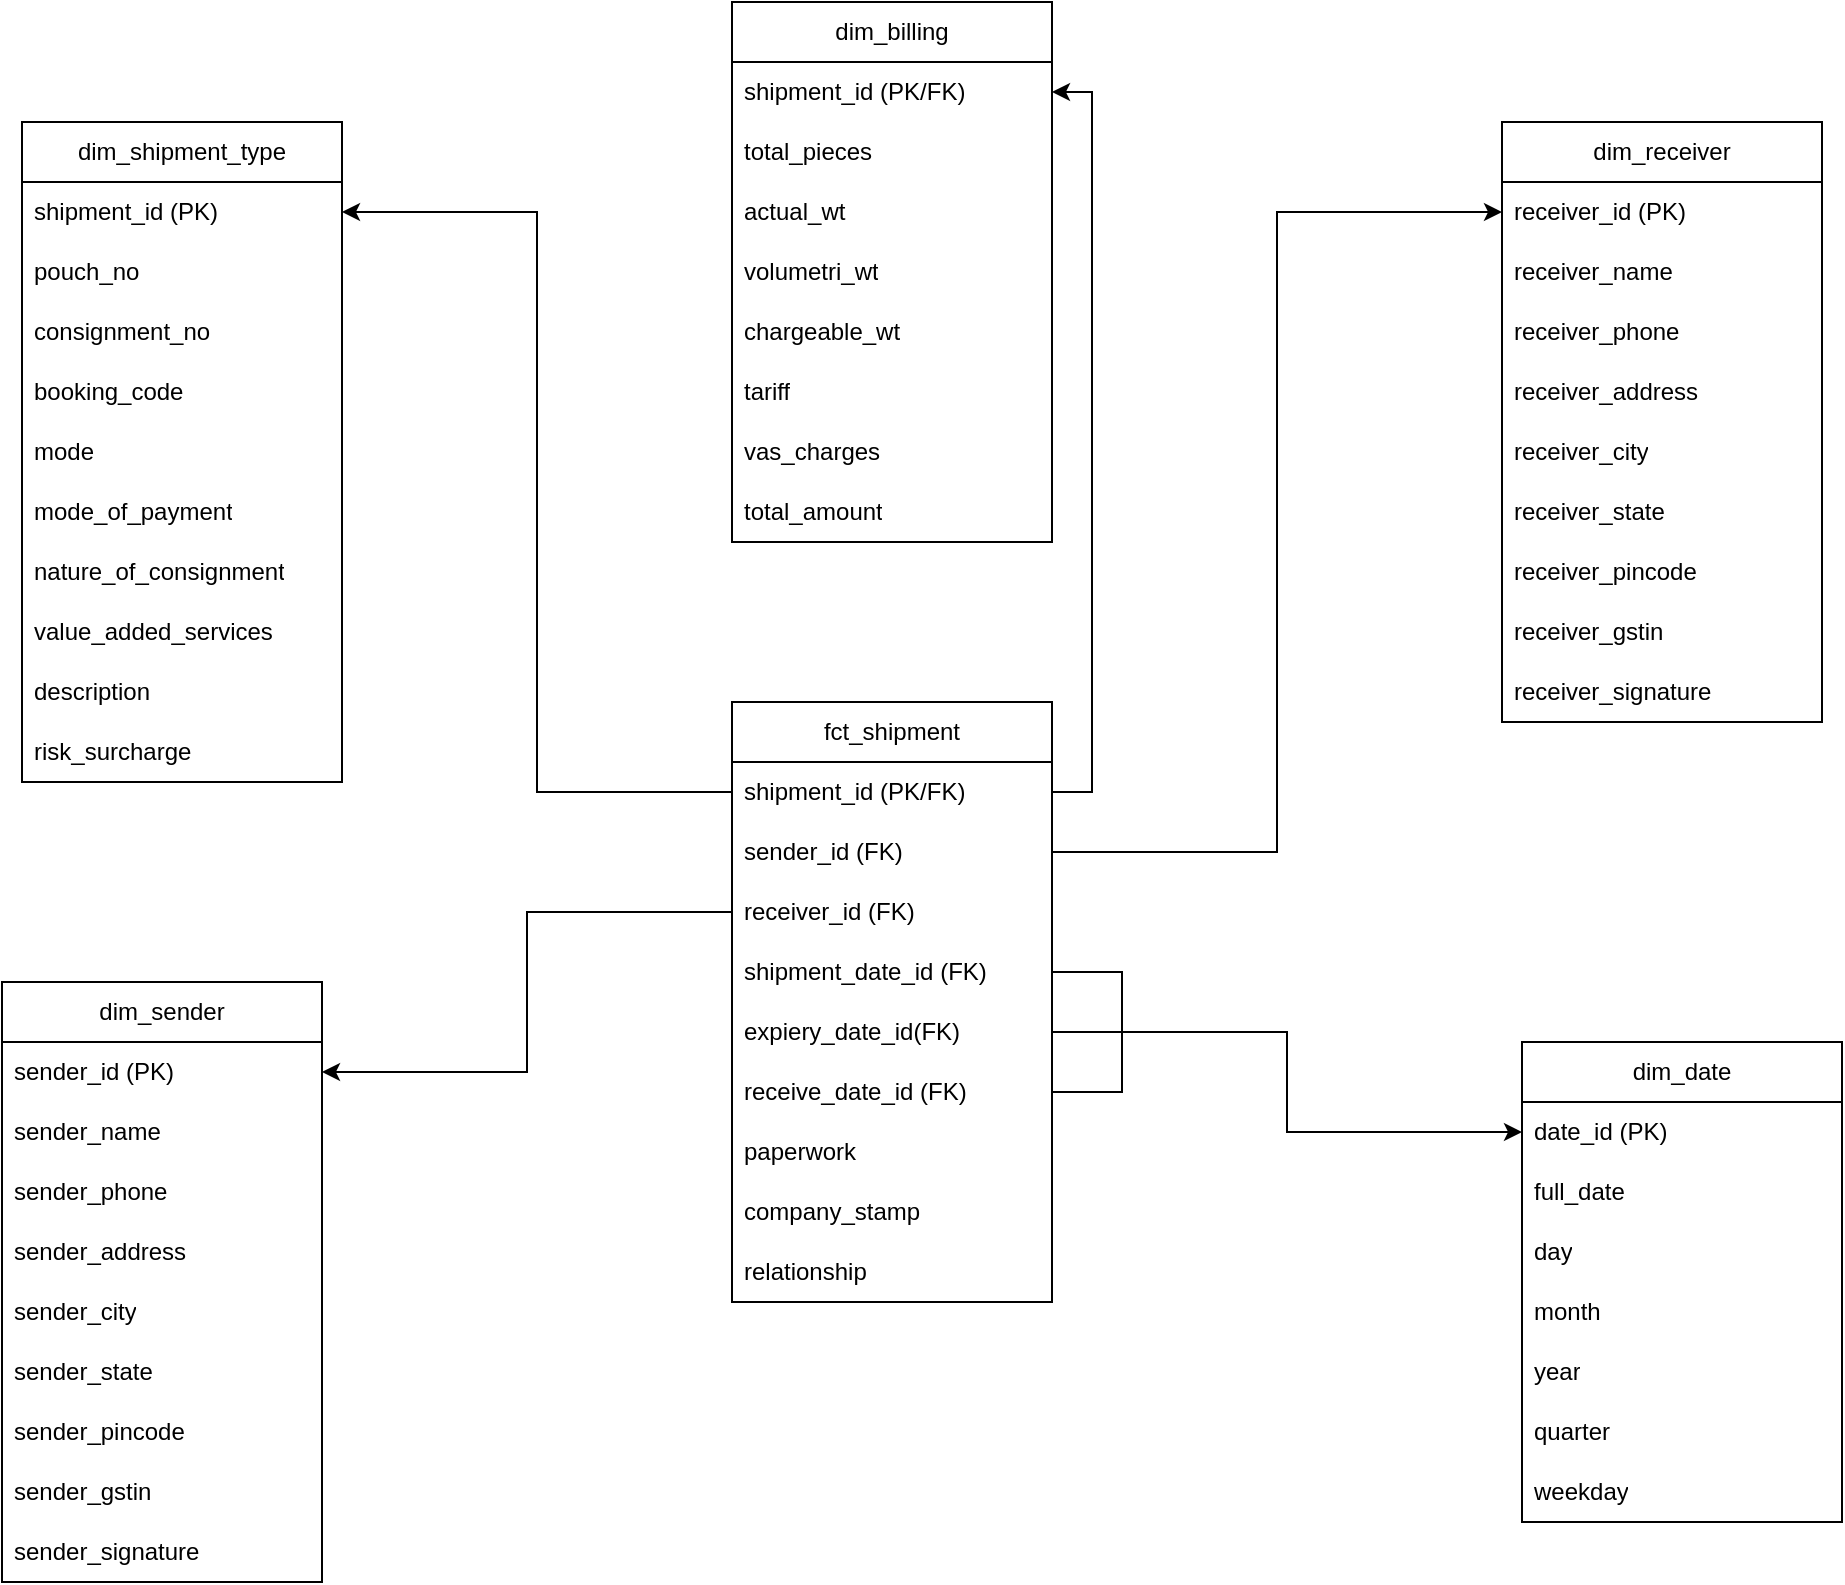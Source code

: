 <mxfile version="27.0.9">
  <diagram name="Page-1" id="ROKAgvtBz6ypiMLdrYcI">
    <mxGraphModel dx="1869" dy="1113" grid="1" gridSize="10" guides="1" tooltips="1" connect="1" arrows="1" fold="1" page="1" pageScale="1" pageWidth="1169" pageHeight="827" math="0" shadow="0">
      <root>
        <mxCell id="0" />
        <mxCell id="1" parent="0" />
        <mxCell id="c3ViC5ZBe8vCB3JdKWgE-110" value="fct_shipment" style="swimlane;fontStyle=0;childLayout=stackLayout;horizontal=1;startSize=30;horizontalStack=0;resizeParent=1;resizeParentMax=0;resizeLast=0;collapsible=1;marginBottom=0;whiteSpace=wrap;html=1;" vertex="1" parent="1">
          <mxGeometry x="489" y="383" width="160" height="300" as="geometry" />
        </mxCell>
        <mxCell id="c3ViC5ZBe8vCB3JdKWgE-111" value="shipment_id (PK/FK)" style="text;strokeColor=none;fillColor=none;align=left;verticalAlign=middle;spacingLeft=4;spacingRight=4;overflow=hidden;points=[[0,0.5],[1,0.5]];portConstraint=eastwest;rotatable=0;whiteSpace=wrap;html=1;" vertex="1" parent="c3ViC5ZBe8vCB3JdKWgE-110">
          <mxGeometry y="30" width="160" height="30" as="geometry" />
        </mxCell>
        <mxCell id="c3ViC5ZBe8vCB3JdKWgE-112" value="sender_id (FK)" style="text;strokeColor=none;fillColor=none;align=left;verticalAlign=middle;spacingLeft=4;spacingRight=4;overflow=hidden;points=[[0,0.5],[1,0.5]];portConstraint=eastwest;rotatable=0;whiteSpace=wrap;html=1;" vertex="1" parent="c3ViC5ZBe8vCB3JdKWgE-110">
          <mxGeometry y="60" width="160" height="30" as="geometry" />
        </mxCell>
        <mxCell id="c3ViC5ZBe8vCB3JdKWgE-113" value="receiver_id (FK)" style="text;strokeColor=none;fillColor=none;align=left;verticalAlign=middle;spacingLeft=4;spacingRight=4;overflow=hidden;points=[[0,0.5],[1,0.5]];portConstraint=eastwest;rotatable=0;whiteSpace=wrap;html=1;" vertex="1" parent="c3ViC5ZBe8vCB3JdKWgE-110">
          <mxGeometry y="90" width="160" height="30" as="geometry" />
        </mxCell>
        <mxCell id="c3ViC5ZBe8vCB3JdKWgE-114" value="shipment_date_id (FK)" style="text;strokeColor=none;fillColor=none;align=left;verticalAlign=middle;spacingLeft=4;spacingRight=4;overflow=hidden;points=[[0,0.5],[1,0.5]];portConstraint=eastwest;rotatable=0;whiteSpace=wrap;html=1;" vertex="1" parent="c3ViC5ZBe8vCB3JdKWgE-110">
          <mxGeometry y="120" width="160" height="30" as="geometry" />
        </mxCell>
        <mxCell id="c3ViC5ZBe8vCB3JdKWgE-115" value="expiery_date_id(FK)" style="text;strokeColor=none;fillColor=none;align=left;verticalAlign=middle;spacingLeft=4;spacingRight=4;overflow=hidden;points=[[0,0.5],[1,0.5]];portConstraint=eastwest;rotatable=0;whiteSpace=wrap;html=1;" vertex="1" parent="c3ViC5ZBe8vCB3JdKWgE-110">
          <mxGeometry y="150" width="160" height="30" as="geometry" />
        </mxCell>
        <mxCell id="c3ViC5ZBe8vCB3JdKWgE-116" value="receive_date_id&amp;nbsp;(FK)" style="text;strokeColor=none;fillColor=none;align=left;verticalAlign=middle;spacingLeft=4;spacingRight=4;overflow=hidden;points=[[0,0.5],[1,0.5]];portConstraint=eastwest;rotatable=0;whiteSpace=wrap;html=1;" vertex="1" parent="c3ViC5ZBe8vCB3JdKWgE-110">
          <mxGeometry y="180" width="160" height="30" as="geometry" />
        </mxCell>
        <mxCell id="c3ViC5ZBe8vCB3JdKWgE-117" value="paperwork" style="text;strokeColor=none;fillColor=none;align=left;verticalAlign=middle;spacingLeft=4;spacingRight=4;overflow=hidden;points=[[0,0.5],[1,0.5]];portConstraint=eastwest;rotatable=0;whiteSpace=wrap;html=1;" vertex="1" parent="c3ViC5ZBe8vCB3JdKWgE-110">
          <mxGeometry y="210" width="160" height="30" as="geometry" />
        </mxCell>
        <mxCell id="c3ViC5ZBe8vCB3JdKWgE-120" value="company_stamp" style="text;strokeColor=none;fillColor=none;align=left;verticalAlign=middle;spacingLeft=4;spacingRight=4;overflow=hidden;points=[[0,0.5],[1,0.5]];portConstraint=eastwest;rotatable=0;whiteSpace=wrap;html=1;" vertex="1" parent="c3ViC5ZBe8vCB3JdKWgE-110">
          <mxGeometry y="240" width="160" height="30" as="geometry" />
        </mxCell>
        <mxCell id="c3ViC5ZBe8vCB3JdKWgE-121" value="relationship" style="text;strokeColor=none;fillColor=none;align=left;verticalAlign=middle;spacingLeft=4;spacingRight=4;overflow=hidden;points=[[0,0.5],[1,0.5]];portConstraint=eastwest;rotatable=0;whiteSpace=wrap;html=1;" vertex="1" parent="c3ViC5ZBe8vCB3JdKWgE-110">
          <mxGeometry y="270" width="160" height="30" as="geometry" />
        </mxCell>
        <mxCell id="c3ViC5ZBe8vCB3JdKWgE-122" value="dim_billing" style="swimlane;fontStyle=0;childLayout=stackLayout;horizontal=1;startSize=30;horizontalStack=0;resizeParent=1;resizeParentMax=0;resizeLast=0;collapsible=1;marginBottom=0;whiteSpace=wrap;html=1;" vertex="1" parent="1">
          <mxGeometry x="489" y="33" width="160" height="270" as="geometry" />
        </mxCell>
        <mxCell id="c3ViC5ZBe8vCB3JdKWgE-123" value="shipment_id (PK/FK)" style="text;strokeColor=none;fillColor=none;align=left;verticalAlign=middle;spacingLeft=4;spacingRight=4;overflow=hidden;points=[[0,0.5],[1,0.5]];portConstraint=eastwest;rotatable=0;whiteSpace=wrap;html=1;" vertex="1" parent="c3ViC5ZBe8vCB3JdKWgE-122">
          <mxGeometry y="30" width="160" height="30" as="geometry" />
        </mxCell>
        <mxCell id="c3ViC5ZBe8vCB3JdKWgE-124" value="total_pieces" style="text;strokeColor=none;fillColor=none;align=left;verticalAlign=middle;spacingLeft=4;spacingRight=4;overflow=hidden;points=[[0,0.5],[1,0.5]];portConstraint=eastwest;rotatable=0;whiteSpace=wrap;html=1;" vertex="1" parent="c3ViC5ZBe8vCB3JdKWgE-122">
          <mxGeometry y="60" width="160" height="30" as="geometry" />
        </mxCell>
        <mxCell id="c3ViC5ZBe8vCB3JdKWgE-125" value="actual_wt" style="text;strokeColor=none;fillColor=none;align=left;verticalAlign=middle;spacingLeft=4;spacingRight=4;overflow=hidden;points=[[0,0.5],[1,0.5]];portConstraint=eastwest;rotatable=0;whiteSpace=wrap;html=1;" vertex="1" parent="c3ViC5ZBe8vCB3JdKWgE-122">
          <mxGeometry y="90" width="160" height="30" as="geometry" />
        </mxCell>
        <mxCell id="c3ViC5ZBe8vCB3JdKWgE-126" value="volumetri_wt" style="text;strokeColor=none;fillColor=none;align=left;verticalAlign=middle;spacingLeft=4;spacingRight=4;overflow=hidden;points=[[0,0.5],[1,0.5]];portConstraint=eastwest;rotatable=0;whiteSpace=wrap;html=1;" vertex="1" parent="c3ViC5ZBe8vCB3JdKWgE-122">
          <mxGeometry y="120" width="160" height="30" as="geometry" />
        </mxCell>
        <mxCell id="c3ViC5ZBe8vCB3JdKWgE-127" value="chargeable_wt" style="text;strokeColor=none;fillColor=none;align=left;verticalAlign=middle;spacingLeft=4;spacingRight=4;overflow=hidden;points=[[0,0.5],[1,0.5]];portConstraint=eastwest;rotatable=0;whiteSpace=wrap;html=1;" vertex="1" parent="c3ViC5ZBe8vCB3JdKWgE-122">
          <mxGeometry y="150" width="160" height="30" as="geometry" />
        </mxCell>
        <mxCell id="c3ViC5ZBe8vCB3JdKWgE-128" value="tariff" style="text;strokeColor=none;fillColor=none;align=left;verticalAlign=middle;spacingLeft=4;spacingRight=4;overflow=hidden;points=[[0,0.5],[1,0.5]];portConstraint=eastwest;rotatable=0;whiteSpace=wrap;html=1;" vertex="1" parent="c3ViC5ZBe8vCB3JdKWgE-122">
          <mxGeometry y="180" width="160" height="30" as="geometry" />
        </mxCell>
        <mxCell id="c3ViC5ZBe8vCB3JdKWgE-129" value="vas_charges" style="text;strokeColor=none;fillColor=none;align=left;verticalAlign=middle;spacingLeft=4;spacingRight=4;overflow=hidden;points=[[0,0.5],[1,0.5]];portConstraint=eastwest;rotatable=0;whiteSpace=wrap;html=1;" vertex="1" parent="c3ViC5ZBe8vCB3JdKWgE-122">
          <mxGeometry y="210" width="160" height="30" as="geometry" />
        </mxCell>
        <mxCell id="c3ViC5ZBe8vCB3JdKWgE-130" value="total_amount" style="text;strokeColor=none;fillColor=none;align=left;verticalAlign=middle;spacingLeft=4;spacingRight=4;overflow=hidden;points=[[0,0.5],[1,0.5]];portConstraint=eastwest;rotatable=0;whiteSpace=wrap;html=1;" vertex="1" parent="c3ViC5ZBe8vCB3JdKWgE-122">
          <mxGeometry y="240" width="160" height="30" as="geometry" />
        </mxCell>
        <mxCell id="c3ViC5ZBe8vCB3JdKWgE-131" value="dim_shipment_type" style="swimlane;fontStyle=0;childLayout=stackLayout;horizontal=1;startSize=30;horizontalStack=0;resizeParent=1;resizeParentMax=0;resizeLast=0;collapsible=1;marginBottom=0;whiteSpace=wrap;html=1;" vertex="1" parent="1">
          <mxGeometry x="134" y="93" width="160" height="330" as="geometry" />
        </mxCell>
        <mxCell id="c3ViC5ZBe8vCB3JdKWgE-132" value="shipment_id (PK)" style="text;strokeColor=none;fillColor=none;align=left;verticalAlign=middle;spacingLeft=4;spacingRight=4;overflow=hidden;points=[[0,0.5],[1,0.5]];portConstraint=eastwest;rotatable=0;whiteSpace=wrap;html=1;" vertex="1" parent="c3ViC5ZBe8vCB3JdKWgE-131">
          <mxGeometry y="30" width="160" height="30" as="geometry" />
        </mxCell>
        <mxCell id="c3ViC5ZBe8vCB3JdKWgE-133" value="pouch_no" style="text;strokeColor=none;fillColor=none;align=left;verticalAlign=middle;spacingLeft=4;spacingRight=4;overflow=hidden;points=[[0,0.5],[1,0.5]];portConstraint=eastwest;rotatable=0;whiteSpace=wrap;html=1;" vertex="1" parent="c3ViC5ZBe8vCB3JdKWgE-131">
          <mxGeometry y="60" width="160" height="30" as="geometry" />
        </mxCell>
        <mxCell id="c3ViC5ZBe8vCB3JdKWgE-134" value="consignment_no" style="text;strokeColor=none;fillColor=none;align=left;verticalAlign=middle;spacingLeft=4;spacingRight=4;overflow=hidden;points=[[0,0.5],[1,0.5]];portConstraint=eastwest;rotatable=0;whiteSpace=wrap;html=1;" vertex="1" parent="c3ViC5ZBe8vCB3JdKWgE-131">
          <mxGeometry y="90" width="160" height="30" as="geometry" />
        </mxCell>
        <mxCell id="c3ViC5ZBe8vCB3JdKWgE-135" value="booking_code" style="text;strokeColor=none;fillColor=none;align=left;verticalAlign=middle;spacingLeft=4;spacingRight=4;overflow=hidden;points=[[0,0.5],[1,0.5]];portConstraint=eastwest;rotatable=0;whiteSpace=wrap;html=1;" vertex="1" parent="c3ViC5ZBe8vCB3JdKWgE-131">
          <mxGeometry y="120" width="160" height="30" as="geometry" />
        </mxCell>
        <mxCell id="c3ViC5ZBe8vCB3JdKWgE-136" value="mode" style="text;strokeColor=none;fillColor=none;align=left;verticalAlign=middle;spacingLeft=4;spacingRight=4;overflow=hidden;points=[[0,0.5],[1,0.5]];portConstraint=eastwest;rotatable=0;whiteSpace=wrap;html=1;" vertex="1" parent="c3ViC5ZBe8vCB3JdKWgE-131">
          <mxGeometry y="150" width="160" height="30" as="geometry" />
        </mxCell>
        <mxCell id="c3ViC5ZBe8vCB3JdKWgE-137" value="mode_of_payment" style="text;strokeColor=none;fillColor=none;align=left;verticalAlign=middle;spacingLeft=4;spacingRight=4;overflow=hidden;points=[[0,0.5],[1,0.5]];portConstraint=eastwest;rotatable=0;whiteSpace=wrap;html=1;" vertex="1" parent="c3ViC5ZBe8vCB3JdKWgE-131">
          <mxGeometry y="180" width="160" height="30" as="geometry" />
        </mxCell>
        <mxCell id="c3ViC5ZBe8vCB3JdKWgE-138" value="nature_of_consignment" style="text;strokeColor=none;fillColor=none;align=left;verticalAlign=middle;spacingLeft=4;spacingRight=4;overflow=hidden;points=[[0,0.5],[1,0.5]];portConstraint=eastwest;rotatable=0;whiteSpace=wrap;html=1;" vertex="1" parent="c3ViC5ZBe8vCB3JdKWgE-131">
          <mxGeometry y="210" width="160" height="30" as="geometry" />
        </mxCell>
        <mxCell id="c3ViC5ZBe8vCB3JdKWgE-139" value="value_added_services" style="text;strokeColor=none;fillColor=none;align=left;verticalAlign=middle;spacingLeft=4;spacingRight=4;overflow=hidden;points=[[0,0.5],[1,0.5]];portConstraint=eastwest;rotatable=0;whiteSpace=wrap;html=1;" vertex="1" parent="c3ViC5ZBe8vCB3JdKWgE-131">
          <mxGeometry y="240" width="160" height="30" as="geometry" />
        </mxCell>
        <mxCell id="c3ViC5ZBe8vCB3JdKWgE-140" value="description" style="text;strokeColor=none;fillColor=none;align=left;verticalAlign=middle;spacingLeft=4;spacingRight=4;overflow=hidden;points=[[0,0.5],[1,0.5]];portConstraint=eastwest;rotatable=0;whiteSpace=wrap;html=1;" vertex="1" parent="c3ViC5ZBe8vCB3JdKWgE-131">
          <mxGeometry y="270" width="160" height="30" as="geometry" />
        </mxCell>
        <mxCell id="c3ViC5ZBe8vCB3JdKWgE-141" value="risk_surcharge" style="text;strokeColor=none;fillColor=none;align=left;verticalAlign=middle;spacingLeft=4;spacingRight=4;overflow=hidden;points=[[0,0.5],[1,0.5]];portConstraint=eastwest;rotatable=0;whiteSpace=wrap;html=1;" vertex="1" parent="c3ViC5ZBe8vCB3JdKWgE-131">
          <mxGeometry y="300" width="160" height="30" as="geometry" />
        </mxCell>
        <mxCell id="c3ViC5ZBe8vCB3JdKWgE-142" value="dim_sender" style="swimlane;fontStyle=0;childLayout=stackLayout;horizontal=1;startSize=30;horizontalStack=0;resizeParent=1;resizeParentMax=0;resizeLast=0;collapsible=1;marginBottom=0;whiteSpace=wrap;html=1;" vertex="1" parent="1">
          <mxGeometry x="124" y="523" width="160" height="300" as="geometry" />
        </mxCell>
        <mxCell id="c3ViC5ZBe8vCB3JdKWgE-143" value="sender_id (PK)" style="text;strokeColor=none;fillColor=none;align=left;verticalAlign=middle;spacingLeft=4;spacingRight=4;overflow=hidden;points=[[0,0.5],[1,0.5]];portConstraint=eastwest;rotatable=0;whiteSpace=wrap;html=1;" vertex="1" parent="c3ViC5ZBe8vCB3JdKWgE-142">
          <mxGeometry y="30" width="160" height="30" as="geometry" />
        </mxCell>
        <mxCell id="c3ViC5ZBe8vCB3JdKWgE-144" value="sender_name" style="text;strokeColor=none;fillColor=none;align=left;verticalAlign=middle;spacingLeft=4;spacingRight=4;overflow=hidden;points=[[0,0.5],[1,0.5]];portConstraint=eastwest;rotatable=0;whiteSpace=wrap;html=1;" vertex="1" parent="c3ViC5ZBe8vCB3JdKWgE-142">
          <mxGeometry y="60" width="160" height="30" as="geometry" />
        </mxCell>
        <mxCell id="c3ViC5ZBe8vCB3JdKWgE-145" value="sender_phone" style="text;strokeColor=none;fillColor=none;align=left;verticalAlign=middle;spacingLeft=4;spacingRight=4;overflow=hidden;points=[[0,0.5],[1,0.5]];portConstraint=eastwest;rotatable=0;whiteSpace=wrap;html=1;" vertex="1" parent="c3ViC5ZBe8vCB3JdKWgE-142">
          <mxGeometry y="90" width="160" height="30" as="geometry" />
        </mxCell>
        <mxCell id="c3ViC5ZBe8vCB3JdKWgE-146" value="sender_address" style="text;strokeColor=none;fillColor=none;align=left;verticalAlign=middle;spacingLeft=4;spacingRight=4;overflow=hidden;points=[[0,0.5],[1,0.5]];portConstraint=eastwest;rotatable=0;whiteSpace=wrap;html=1;" vertex="1" parent="c3ViC5ZBe8vCB3JdKWgE-142">
          <mxGeometry y="120" width="160" height="30" as="geometry" />
        </mxCell>
        <mxCell id="c3ViC5ZBe8vCB3JdKWgE-147" value="sender_city" style="text;strokeColor=none;fillColor=none;align=left;verticalAlign=middle;spacingLeft=4;spacingRight=4;overflow=hidden;points=[[0,0.5],[1,0.5]];portConstraint=eastwest;rotatable=0;whiteSpace=wrap;html=1;" vertex="1" parent="c3ViC5ZBe8vCB3JdKWgE-142">
          <mxGeometry y="150" width="160" height="30" as="geometry" />
        </mxCell>
        <mxCell id="c3ViC5ZBe8vCB3JdKWgE-148" value="sender_state" style="text;strokeColor=none;fillColor=none;align=left;verticalAlign=middle;spacingLeft=4;spacingRight=4;overflow=hidden;points=[[0,0.5],[1,0.5]];portConstraint=eastwest;rotatable=0;whiteSpace=wrap;html=1;" vertex="1" parent="c3ViC5ZBe8vCB3JdKWgE-142">
          <mxGeometry y="180" width="160" height="30" as="geometry" />
        </mxCell>
        <mxCell id="c3ViC5ZBe8vCB3JdKWgE-149" value="sender_pincode" style="text;strokeColor=none;fillColor=none;align=left;verticalAlign=middle;spacingLeft=4;spacingRight=4;overflow=hidden;points=[[0,0.5],[1,0.5]];portConstraint=eastwest;rotatable=0;whiteSpace=wrap;html=1;" vertex="1" parent="c3ViC5ZBe8vCB3JdKWgE-142">
          <mxGeometry y="210" width="160" height="30" as="geometry" />
        </mxCell>
        <mxCell id="c3ViC5ZBe8vCB3JdKWgE-150" value="sender_gstin" style="text;strokeColor=none;fillColor=none;align=left;verticalAlign=middle;spacingLeft=4;spacingRight=4;overflow=hidden;points=[[0,0.5],[1,0.5]];portConstraint=eastwest;rotatable=0;whiteSpace=wrap;html=1;" vertex="1" parent="c3ViC5ZBe8vCB3JdKWgE-142">
          <mxGeometry y="240" width="160" height="30" as="geometry" />
        </mxCell>
        <mxCell id="c3ViC5ZBe8vCB3JdKWgE-118" value="sender_signature" style="text;strokeColor=none;fillColor=none;align=left;verticalAlign=middle;spacingLeft=4;spacingRight=4;overflow=hidden;points=[[0,0.5],[1,0.5]];portConstraint=eastwest;rotatable=0;whiteSpace=wrap;html=1;" vertex="1" parent="c3ViC5ZBe8vCB3JdKWgE-142">
          <mxGeometry y="270" width="160" height="30" as="geometry" />
        </mxCell>
        <mxCell id="c3ViC5ZBe8vCB3JdKWgE-151" value="dim_receiver" style="swimlane;fontStyle=0;childLayout=stackLayout;horizontal=1;startSize=30;horizontalStack=0;resizeParent=1;resizeParentMax=0;resizeLast=0;collapsible=1;marginBottom=0;whiteSpace=wrap;html=1;" vertex="1" parent="1">
          <mxGeometry x="874" y="93" width="160" height="300" as="geometry" />
        </mxCell>
        <mxCell id="c3ViC5ZBe8vCB3JdKWgE-152" value="receiver_id (PK)" style="text;strokeColor=none;fillColor=none;align=left;verticalAlign=middle;spacingLeft=4;spacingRight=4;overflow=hidden;points=[[0,0.5],[1,0.5]];portConstraint=eastwest;rotatable=0;whiteSpace=wrap;html=1;" vertex="1" parent="c3ViC5ZBe8vCB3JdKWgE-151">
          <mxGeometry y="30" width="160" height="30" as="geometry" />
        </mxCell>
        <mxCell id="c3ViC5ZBe8vCB3JdKWgE-153" value="receiver_name" style="text;strokeColor=none;fillColor=none;align=left;verticalAlign=middle;spacingLeft=4;spacingRight=4;overflow=hidden;points=[[0,0.5],[1,0.5]];portConstraint=eastwest;rotatable=0;whiteSpace=wrap;html=1;" vertex="1" parent="c3ViC5ZBe8vCB3JdKWgE-151">
          <mxGeometry y="60" width="160" height="30" as="geometry" />
        </mxCell>
        <mxCell id="c3ViC5ZBe8vCB3JdKWgE-154" value="receiver_phone" style="text;strokeColor=none;fillColor=none;align=left;verticalAlign=middle;spacingLeft=4;spacingRight=4;overflow=hidden;points=[[0,0.5],[1,0.5]];portConstraint=eastwest;rotatable=0;whiteSpace=wrap;html=1;" vertex="1" parent="c3ViC5ZBe8vCB3JdKWgE-151">
          <mxGeometry y="90" width="160" height="30" as="geometry" />
        </mxCell>
        <mxCell id="c3ViC5ZBe8vCB3JdKWgE-155" value="receiver_address" style="text;strokeColor=none;fillColor=none;align=left;verticalAlign=middle;spacingLeft=4;spacingRight=4;overflow=hidden;points=[[0,0.5],[1,0.5]];portConstraint=eastwest;rotatable=0;whiteSpace=wrap;html=1;" vertex="1" parent="c3ViC5ZBe8vCB3JdKWgE-151">
          <mxGeometry y="120" width="160" height="30" as="geometry" />
        </mxCell>
        <mxCell id="c3ViC5ZBe8vCB3JdKWgE-156" value="receiver_city" style="text;strokeColor=none;fillColor=none;align=left;verticalAlign=middle;spacingLeft=4;spacingRight=4;overflow=hidden;points=[[0,0.5],[1,0.5]];portConstraint=eastwest;rotatable=0;whiteSpace=wrap;html=1;" vertex="1" parent="c3ViC5ZBe8vCB3JdKWgE-151">
          <mxGeometry y="150" width="160" height="30" as="geometry" />
        </mxCell>
        <mxCell id="c3ViC5ZBe8vCB3JdKWgE-157" value="receiver_state" style="text;strokeColor=none;fillColor=none;align=left;verticalAlign=middle;spacingLeft=4;spacingRight=4;overflow=hidden;points=[[0,0.5],[1,0.5]];portConstraint=eastwest;rotatable=0;whiteSpace=wrap;html=1;" vertex="1" parent="c3ViC5ZBe8vCB3JdKWgE-151">
          <mxGeometry y="180" width="160" height="30" as="geometry" />
        </mxCell>
        <mxCell id="c3ViC5ZBe8vCB3JdKWgE-158" value="receiver_pincode" style="text;strokeColor=none;fillColor=none;align=left;verticalAlign=middle;spacingLeft=4;spacingRight=4;overflow=hidden;points=[[0,0.5],[1,0.5]];portConstraint=eastwest;rotatable=0;whiteSpace=wrap;html=1;" vertex="1" parent="c3ViC5ZBe8vCB3JdKWgE-151">
          <mxGeometry y="210" width="160" height="30" as="geometry" />
        </mxCell>
        <mxCell id="c3ViC5ZBe8vCB3JdKWgE-159" value="receiver_gstin" style="text;strokeColor=none;fillColor=none;align=left;verticalAlign=middle;spacingLeft=4;spacingRight=4;overflow=hidden;points=[[0,0.5],[1,0.5]];portConstraint=eastwest;rotatable=0;whiteSpace=wrap;html=1;" vertex="1" parent="c3ViC5ZBe8vCB3JdKWgE-151">
          <mxGeometry y="240" width="160" height="30" as="geometry" />
        </mxCell>
        <mxCell id="c3ViC5ZBe8vCB3JdKWgE-119" value="receiver_signature" style="text;strokeColor=none;fillColor=none;align=left;verticalAlign=middle;spacingLeft=4;spacingRight=4;overflow=hidden;points=[[0,0.5],[1,0.5]];portConstraint=eastwest;rotatable=0;whiteSpace=wrap;html=1;" vertex="1" parent="c3ViC5ZBe8vCB3JdKWgE-151">
          <mxGeometry y="270" width="160" height="30" as="geometry" />
        </mxCell>
        <mxCell id="c3ViC5ZBe8vCB3JdKWgE-160" value="dim_date" style="swimlane;fontStyle=0;childLayout=stackLayout;horizontal=1;startSize=30;horizontalStack=0;resizeParent=1;resizeParentMax=0;resizeLast=0;collapsible=1;marginBottom=0;whiteSpace=wrap;html=1;" vertex="1" parent="1">
          <mxGeometry x="884" y="553" width="160" height="240" as="geometry" />
        </mxCell>
        <mxCell id="c3ViC5ZBe8vCB3JdKWgE-161" value="date_id (PK)" style="text;strokeColor=none;fillColor=none;align=left;verticalAlign=middle;spacingLeft=4;spacingRight=4;overflow=hidden;points=[[0,0.5],[1,0.5]];portConstraint=eastwest;rotatable=0;whiteSpace=wrap;html=1;" vertex="1" parent="c3ViC5ZBe8vCB3JdKWgE-160">
          <mxGeometry y="30" width="160" height="30" as="geometry" />
        </mxCell>
        <mxCell id="c3ViC5ZBe8vCB3JdKWgE-162" value="full_date" style="text;strokeColor=none;fillColor=none;align=left;verticalAlign=middle;spacingLeft=4;spacingRight=4;overflow=hidden;points=[[0,0.5],[1,0.5]];portConstraint=eastwest;rotatable=0;whiteSpace=wrap;html=1;" vertex="1" parent="c3ViC5ZBe8vCB3JdKWgE-160">
          <mxGeometry y="60" width="160" height="30" as="geometry" />
        </mxCell>
        <mxCell id="c3ViC5ZBe8vCB3JdKWgE-163" value="day" style="text;strokeColor=none;fillColor=none;align=left;verticalAlign=middle;spacingLeft=4;spacingRight=4;overflow=hidden;points=[[0,0.5],[1,0.5]];portConstraint=eastwest;rotatable=0;whiteSpace=wrap;html=1;" vertex="1" parent="c3ViC5ZBe8vCB3JdKWgE-160">
          <mxGeometry y="90" width="160" height="30" as="geometry" />
        </mxCell>
        <mxCell id="c3ViC5ZBe8vCB3JdKWgE-164" value="month" style="text;strokeColor=none;fillColor=none;align=left;verticalAlign=middle;spacingLeft=4;spacingRight=4;overflow=hidden;points=[[0,0.5],[1,0.5]];portConstraint=eastwest;rotatable=0;whiteSpace=wrap;html=1;" vertex="1" parent="c3ViC5ZBe8vCB3JdKWgE-160">
          <mxGeometry y="120" width="160" height="30" as="geometry" />
        </mxCell>
        <mxCell id="c3ViC5ZBe8vCB3JdKWgE-165" value="year" style="text;strokeColor=none;fillColor=none;align=left;verticalAlign=middle;spacingLeft=4;spacingRight=4;overflow=hidden;points=[[0,0.5],[1,0.5]];portConstraint=eastwest;rotatable=0;whiteSpace=wrap;html=1;" vertex="1" parent="c3ViC5ZBe8vCB3JdKWgE-160">
          <mxGeometry y="150" width="160" height="30" as="geometry" />
        </mxCell>
        <mxCell id="c3ViC5ZBe8vCB3JdKWgE-166" value="quarter" style="text;strokeColor=none;fillColor=none;align=left;verticalAlign=middle;spacingLeft=4;spacingRight=4;overflow=hidden;points=[[0,0.5],[1,0.5]];portConstraint=eastwest;rotatable=0;whiteSpace=wrap;html=1;" vertex="1" parent="c3ViC5ZBe8vCB3JdKWgE-160">
          <mxGeometry y="180" width="160" height="30" as="geometry" />
        </mxCell>
        <mxCell id="c3ViC5ZBe8vCB3JdKWgE-167" value="weekday" style="text;strokeColor=none;fillColor=none;align=left;verticalAlign=middle;spacingLeft=4;spacingRight=4;overflow=hidden;points=[[0,0.5],[1,0.5]];portConstraint=eastwest;rotatable=0;whiteSpace=wrap;html=1;" vertex="1" parent="c3ViC5ZBe8vCB3JdKWgE-160">
          <mxGeometry y="210" width="160" height="30" as="geometry" />
        </mxCell>
        <mxCell id="c3ViC5ZBe8vCB3JdKWgE-168" style="edgeStyle=orthogonalEdgeStyle;rounded=0;orthogonalLoop=1;jettySize=auto;html=1;exitX=0;exitY=0.5;exitDx=0;exitDy=0;entryX=1;entryY=0.5;entryDx=0;entryDy=0;" edge="1" parent="1" source="c3ViC5ZBe8vCB3JdKWgE-111" target="c3ViC5ZBe8vCB3JdKWgE-132">
          <mxGeometry relative="1" as="geometry" />
        </mxCell>
        <mxCell id="c3ViC5ZBe8vCB3JdKWgE-169" style="edgeStyle=orthogonalEdgeStyle;rounded=0;orthogonalLoop=1;jettySize=auto;html=1;exitX=1;exitY=0.5;exitDx=0;exitDy=0;entryX=1;entryY=0.5;entryDx=0;entryDy=0;" edge="1" parent="1" source="c3ViC5ZBe8vCB3JdKWgE-111" target="c3ViC5ZBe8vCB3JdKWgE-123">
          <mxGeometry relative="1" as="geometry" />
        </mxCell>
        <mxCell id="c3ViC5ZBe8vCB3JdKWgE-170" style="edgeStyle=orthogonalEdgeStyle;rounded=0;orthogonalLoop=1;jettySize=auto;html=1;exitX=1;exitY=0.5;exitDx=0;exitDy=0;" edge="1" parent="1" source="c3ViC5ZBe8vCB3JdKWgE-112" target="c3ViC5ZBe8vCB3JdKWgE-152">
          <mxGeometry relative="1" as="geometry" />
        </mxCell>
        <mxCell id="c3ViC5ZBe8vCB3JdKWgE-171" style="edgeStyle=orthogonalEdgeStyle;rounded=0;orthogonalLoop=1;jettySize=auto;html=1;exitX=0;exitY=0.5;exitDx=0;exitDy=0;" edge="1" parent="1" source="c3ViC5ZBe8vCB3JdKWgE-113" target="c3ViC5ZBe8vCB3JdKWgE-143">
          <mxGeometry relative="1" as="geometry" />
        </mxCell>
        <mxCell id="c3ViC5ZBe8vCB3JdKWgE-172" style="edgeStyle=orthogonalEdgeStyle;rounded=0;orthogonalLoop=1;jettySize=auto;html=1;exitX=1;exitY=0.5;exitDx=0;exitDy=0;entryX=0;entryY=0.5;entryDx=0;entryDy=0;" edge="1" parent="1" source="c3ViC5ZBe8vCB3JdKWgE-115" target="c3ViC5ZBe8vCB3JdKWgE-161">
          <mxGeometry relative="1" as="geometry" />
        </mxCell>
        <mxCell id="c3ViC5ZBe8vCB3JdKWgE-173" value="" style="endArrow=none;html=1;rounded=0;entryX=1;entryY=0.5;entryDx=0;entryDy=0;" edge="1" parent="1" target="c3ViC5ZBe8vCB3JdKWgE-114">
          <mxGeometry width="50" height="50" relative="1" as="geometry">
            <mxPoint x="684" y="553" as="sourcePoint" />
            <mxPoint x="644" y="503" as="targetPoint" />
            <Array as="points">
              <mxPoint x="684" y="518" />
            </Array>
          </mxGeometry>
        </mxCell>
        <mxCell id="c3ViC5ZBe8vCB3JdKWgE-174" value="" style="endArrow=none;html=1;rounded=0;exitX=1;exitY=0.5;exitDx=0;exitDy=0;" edge="1" parent="1" source="c3ViC5ZBe8vCB3JdKWgE-116">
          <mxGeometry width="50" height="50" relative="1" as="geometry">
            <mxPoint x="604" y="593" as="sourcePoint" />
            <mxPoint x="684" y="553" as="targetPoint" />
            <Array as="points">
              <mxPoint x="684" y="578" />
            </Array>
          </mxGeometry>
        </mxCell>
      </root>
    </mxGraphModel>
  </diagram>
</mxfile>
